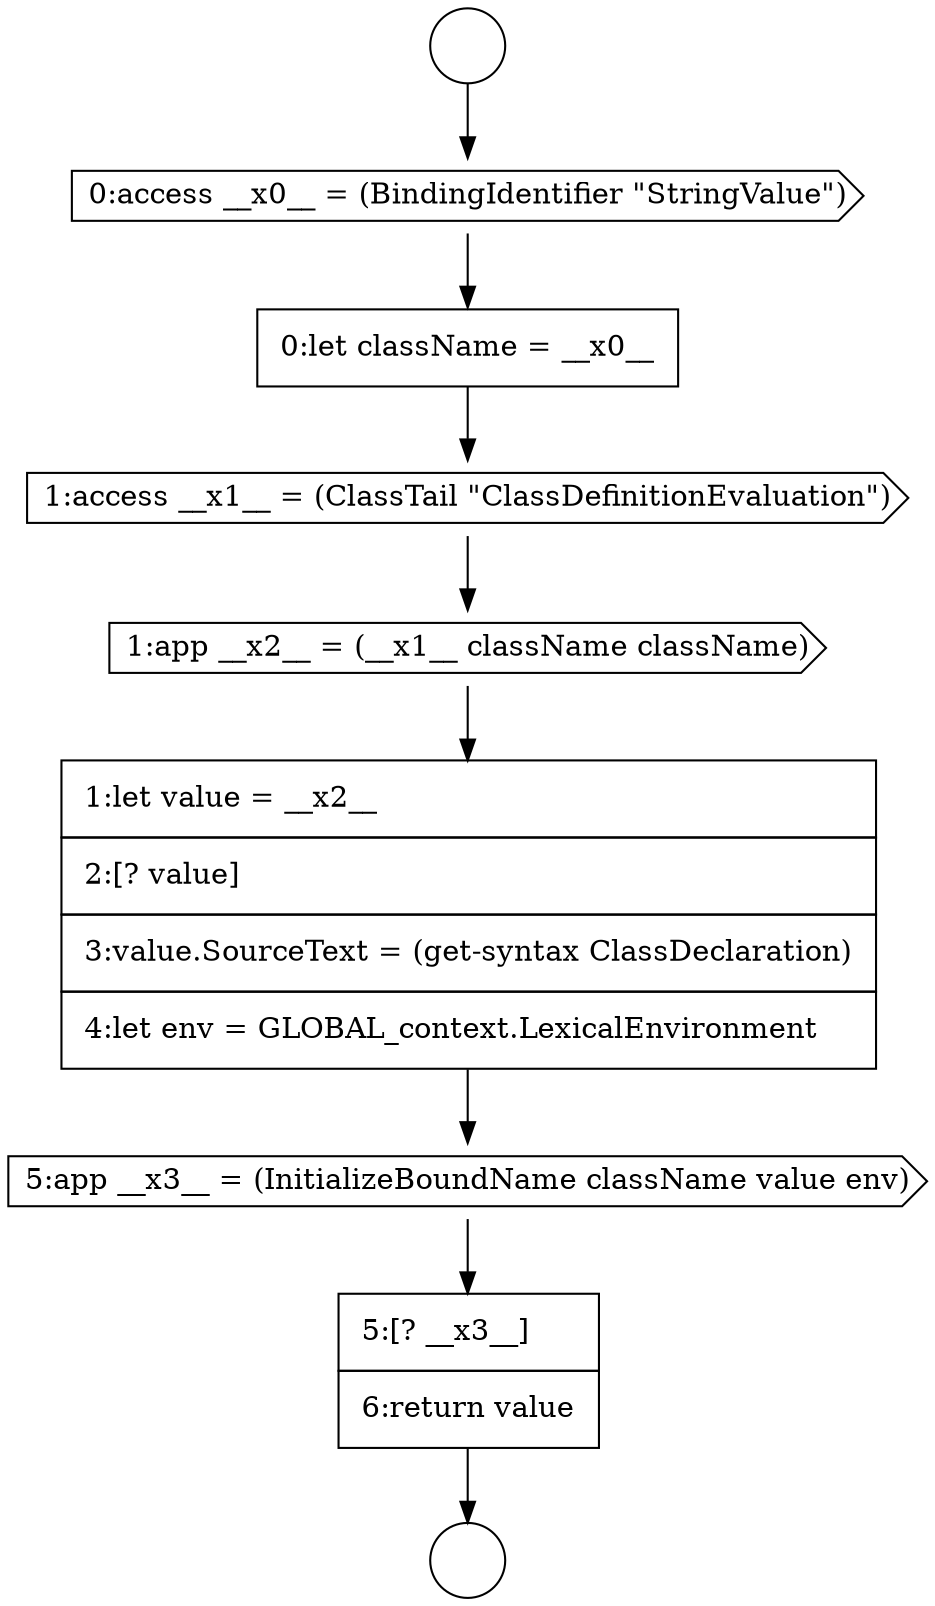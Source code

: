 digraph {
  node9405 [shape=none, margin=0, label=<<font color="black">
    <table border="0" cellborder="1" cellspacing="0" cellpadding="10">
      <tr><td align="left">5:[? __x3__]</td></tr>
      <tr><td align="left">6:return value</td></tr>
    </table>
  </font>> color="black" fillcolor="white" style=filled]
  node9400 [shape=none, margin=0, label=<<font color="black">
    <table border="0" cellborder="1" cellspacing="0" cellpadding="10">
      <tr><td align="left">0:let className = __x0__</td></tr>
    </table>
  </font>> color="black" fillcolor="white" style=filled]
  node9401 [shape=cds, label=<<font color="black">1:access __x1__ = (ClassTail &quot;ClassDefinitionEvaluation&quot;)</font>> color="black" fillcolor="white" style=filled]
  node9397 [shape=circle label=" " color="black" fillcolor="white" style=filled]
  node9404 [shape=cds, label=<<font color="black">5:app __x3__ = (InitializeBoundName className value env)</font>> color="black" fillcolor="white" style=filled]
  node9398 [shape=circle label=" " color="black" fillcolor="white" style=filled]
  node9403 [shape=none, margin=0, label=<<font color="black">
    <table border="0" cellborder="1" cellspacing="0" cellpadding="10">
      <tr><td align="left">1:let value = __x2__</td></tr>
      <tr><td align="left">2:[? value]</td></tr>
      <tr><td align="left">3:value.SourceText = (get-syntax ClassDeclaration)</td></tr>
      <tr><td align="left">4:let env = GLOBAL_context.LexicalEnvironment</td></tr>
    </table>
  </font>> color="black" fillcolor="white" style=filled]
  node9402 [shape=cds, label=<<font color="black">1:app __x2__ = (__x1__ className className)</font>> color="black" fillcolor="white" style=filled]
  node9399 [shape=cds, label=<<font color="black">0:access __x0__ = (BindingIdentifier &quot;StringValue&quot;)</font>> color="black" fillcolor="white" style=filled]
  node9402 -> node9403 [ color="black"]
  node9399 -> node9400 [ color="black"]
  node9404 -> node9405 [ color="black"]
  node9405 -> node9398 [ color="black"]
  node9397 -> node9399 [ color="black"]
  node9401 -> node9402 [ color="black"]
  node9403 -> node9404 [ color="black"]
  node9400 -> node9401 [ color="black"]
}
